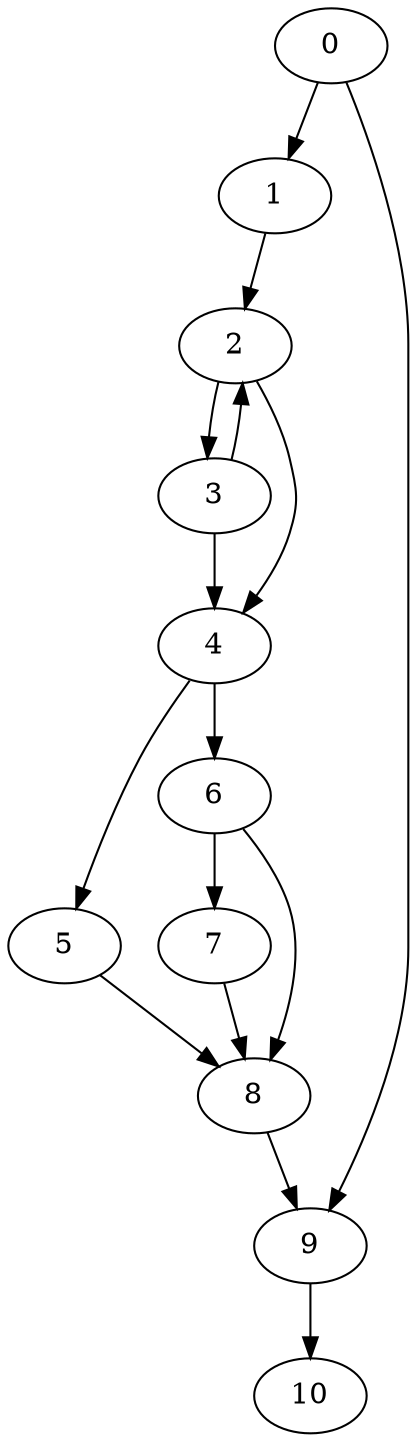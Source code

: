 digraph {
	0
	1
	2
	3
	4
	5
	6
	7
	8
	9
	10
	4 -> 6
	5 -> 8
	6 -> 8
	7 -> 8
	1 -> 2
	3 -> 2
	2 -> 3
	2 -> 4
	3 -> 4
	6 -> 7
	0 -> 9
	8 -> 9
	9 -> 10
	0 -> 1
	4 -> 5
}
